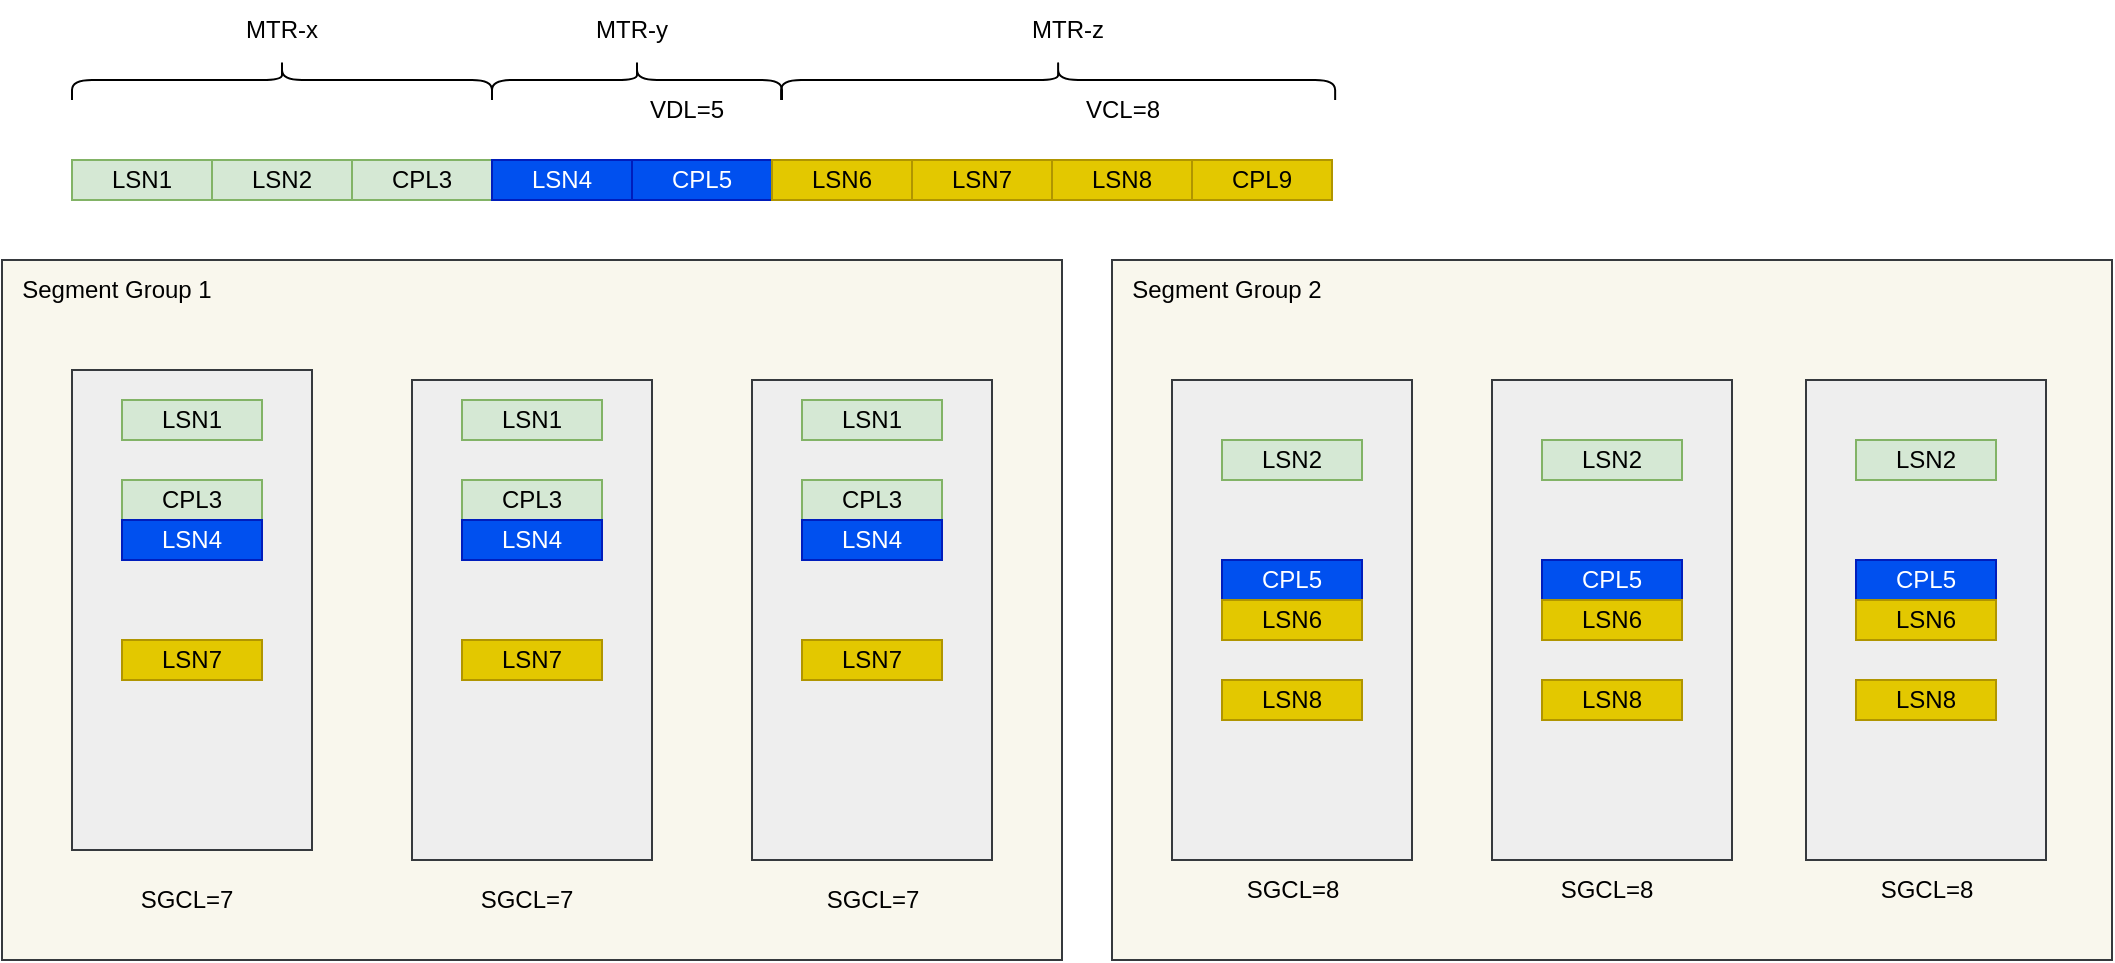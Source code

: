 <mxfile version="17.4.2" type="github" pages="3">
  <diagram id="xqrIzZdPpsmwQ_epqfl2" name="Page-1">
    <mxGraphModel dx="2013" dy="738" grid="1" gridSize="10" guides="1" tooltips="1" connect="1" arrows="1" fold="1" page="1" pageScale="1" pageWidth="827" pageHeight="1169" math="0" shadow="0">
      <root>
        <mxCell id="0" />
        <mxCell id="1" parent="0" />
        <mxCell id="g0JxfREbLSvy3Uvs3f1J-1" value="" style="rounded=0;whiteSpace=wrap;html=1;fillColor=#f9f7ed;strokeColor=#36393d;" vertex="1" parent="1">
          <mxGeometry x="-75" y="250" width="530" height="350" as="geometry" />
        </mxCell>
        <mxCell id="g0JxfREbLSvy3Uvs3f1J-2" value="" style="rounded=0;whiteSpace=wrap;html=1;fillColor=#f9f7ed;strokeColor=#36393d;" vertex="1" parent="1">
          <mxGeometry x="480" y="250" width="500" height="350" as="geometry" />
        </mxCell>
        <mxCell id="g0JxfREbLSvy3Uvs3f1J-4" value="" style="rounded=0;whiteSpace=wrap;html=1;fillColor=#eeeeee;strokeColor=#36393d;" vertex="1" parent="1">
          <mxGeometry x="-40" y="305" width="120" height="240" as="geometry" />
        </mxCell>
        <mxCell id="g0JxfREbLSvy3Uvs3f1J-5" value="" style="rounded=0;whiteSpace=wrap;html=1;fillColor=#eeeeee;strokeColor=#36393d;" vertex="1" parent="1">
          <mxGeometry x="130" y="310" width="120" height="240" as="geometry" />
        </mxCell>
        <mxCell id="g0JxfREbLSvy3Uvs3f1J-6" value="" style="rounded=0;whiteSpace=wrap;html=1;fillColor=#eeeeee;strokeColor=#36393d;" vertex="1" parent="1">
          <mxGeometry x="300" y="310" width="120" height="240" as="geometry" />
        </mxCell>
        <mxCell id="g0JxfREbLSvy3Uvs3f1J-7" value="" style="rounded=0;whiteSpace=wrap;html=1;fillColor=#eeeeee;strokeColor=#36393d;" vertex="1" parent="1">
          <mxGeometry x="510" y="310" width="120" height="240" as="geometry" />
        </mxCell>
        <mxCell id="g0JxfREbLSvy3Uvs3f1J-8" value="" style="rounded=0;whiteSpace=wrap;html=1;fillColor=#eeeeee;strokeColor=#36393d;" vertex="1" parent="1">
          <mxGeometry x="670" y="310" width="120" height="240" as="geometry" />
        </mxCell>
        <mxCell id="g0JxfREbLSvy3Uvs3f1J-9" value="" style="rounded=0;whiteSpace=wrap;html=1;fillColor=#eeeeee;strokeColor=#36393d;" vertex="1" parent="1">
          <mxGeometry x="827" y="310" width="120" height="240" as="geometry" />
        </mxCell>
        <mxCell id="g0JxfREbLSvy3Uvs3f1J-10" value="LSN1" style="rounded=0;whiteSpace=wrap;html=1;fillColor=#d5e8d4;strokeColor=#82b366;" vertex="1" parent="1">
          <mxGeometry x="-15" y="320" width="70" height="20" as="geometry" />
        </mxCell>
        <mxCell id="g0JxfREbLSvy3Uvs3f1J-12" value="CPL3" style="rounded=0;whiteSpace=wrap;html=1;fillColor=#d5e8d4;strokeColor=#82b366;" vertex="1" parent="1">
          <mxGeometry x="-15" y="360" width="70" height="20" as="geometry" />
        </mxCell>
        <mxCell id="g0JxfREbLSvy3Uvs3f1J-13" value="LSN4" style="rounded=0;whiteSpace=wrap;html=1;fillColor=#0050ef;fontColor=#ffffff;strokeColor=#001DBC;" vertex="1" parent="1">
          <mxGeometry x="-15" y="380" width="70" height="20" as="geometry" />
        </mxCell>
        <mxCell id="g0JxfREbLSvy3Uvs3f1J-16" value="LSN7" style="rounded=0;whiteSpace=wrap;html=1;fillColor=#e3c800;fontColor=#000000;strokeColor=#B09500;" vertex="1" parent="1">
          <mxGeometry x="-15" y="440" width="70" height="20" as="geometry" />
        </mxCell>
        <mxCell id="g0JxfREbLSvy3Uvs3f1J-17" value="LSN1" style="rounded=0;whiteSpace=wrap;html=1;fillColor=#d5e8d4;strokeColor=#82b366;" vertex="1" parent="1">
          <mxGeometry x="155" y="320" width="70" height="20" as="geometry" />
        </mxCell>
        <mxCell id="g0JxfREbLSvy3Uvs3f1J-19" value="CPL3" style="rounded=0;whiteSpace=wrap;html=1;fillColor=#d5e8d4;strokeColor=#82b366;" vertex="1" parent="1">
          <mxGeometry x="155" y="360" width="70" height="20" as="geometry" />
        </mxCell>
        <mxCell id="g0JxfREbLSvy3Uvs3f1J-20" value="LSN4" style="rounded=0;whiteSpace=wrap;html=1;fillColor=#0050ef;fontColor=#ffffff;strokeColor=#001DBC;" vertex="1" parent="1">
          <mxGeometry x="155" y="380" width="70" height="20" as="geometry" />
        </mxCell>
        <mxCell id="g0JxfREbLSvy3Uvs3f1J-23" value="LSN7" style="rounded=0;whiteSpace=wrap;html=1;fillColor=#e3c800;fontColor=#000000;strokeColor=#B09500;" vertex="1" parent="1">
          <mxGeometry x="155" y="440" width="70" height="20" as="geometry" />
        </mxCell>
        <mxCell id="g0JxfREbLSvy3Uvs3f1J-24" value="LSN1" style="rounded=0;whiteSpace=wrap;html=1;fillColor=#d5e8d4;strokeColor=#82b366;" vertex="1" parent="1">
          <mxGeometry x="325" y="320" width="70" height="20" as="geometry" />
        </mxCell>
        <mxCell id="g0JxfREbLSvy3Uvs3f1J-26" value="CPL3" style="rounded=0;whiteSpace=wrap;html=1;fillColor=#d5e8d4;strokeColor=#82b366;" vertex="1" parent="1">
          <mxGeometry x="325" y="360" width="70" height="20" as="geometry" />
        </mxCell>
        <mxCell id="g0JxfREbLSvy3Uvs3f1J-27" value="LSN4" style="rounded=0;whiteSpace=wrap;html=1;fillColor=#0050ef;fontColor=#ffffff;strokeColor=#001DBC;" vertex="1" parent="1">
          <mxGeometry x="325" y="380" width="70" height="20" as="geometry" />
        </mxCell>
        <mxCell id="g0JxfREbLSvy3Uvs3f1J-30" value="LSN7" style="rounded=0;whiteSpace=wrap;html=1;fillColor=#e3c800;fontColor=#000000;strokeColor=#B09500;" vertex="1" parent="1">
          <mxGeometry x="325" y="440" width="70" height="20" as="geometry" />
        </mxCell>
        <mxCell id="g0JxfREbLSvy3Uvs3f1J-32" value="LSN2" style="rounded=0;whiteSpace=wrap;html=1;fillColor=#d5e8d4;strokeColor=#82b366;" vertex="1" parent="1">
          <mxGeometry x="535" y="340" width="70" height="20" as="geometry" />
        </mxCell>
        <mxCell id="g0JxfREbLSvy3Uvs3f1J-35" value="CPL5" style="rounded=0;whiteSpace=wrap;html=1;fillColor=#0050ef;fontColor=#ffffff;strokeColor=#001DBC;" vertex="1" parent="1">
          <mxGeometry x="535" y="400" width="70" height="20" as="geometry" />
        </mxCell>
        <mxCell id="g0JxfREbLSvy3Uvs3f1J-36" value="LSN6" style="rounded=0;whiteSpace=wrap;html=1;fillColor=#e3c800;fontColor=#000000;strokeColor=#B09500;" vertex="1" parent="1">
          <mxGeometry x="535" y="420" width="70" height="20" as="geometry" />
        </mxCell>
        <mxCell id="g0JxfREbLSvy3Uvs3f1J-39" value="LSN2" style="rounded=0;whiteSpace=wrap;html=1;fillColor=#d5e8d4;strokeColor=#82b366;" vertex="1" parent="1">
          <mxGeometry x="695" y="340" width="70" height="20" as="geometry" />
        </mxCell>
        <mxCell id="g0JxfREbLSvy3Uvs3f1J-42" value="CPL5" style="rounded=0;whiteSpace=wrap;html=1;fillColor=#0050ef;fontColor=#ffffff;strokeColor=#001DBC;" vertex="1" parent="1">
          <mxGeometry x="695" y="400" width="70" height="20" as="geometry" />
        </mxCell>
        <mxCell id="g0JxfREbLSvy3Uvs3f1J-43" value="LSN6" style="rounded=0;whiteSpace=wrap;html=1;fillColor=#e3c800;fontColor=#000000;strokeColor=#B09500;" vertex="1" parent="1">
          <mxGeometry x="695" y="420" width="70" height="20" as="geometry" />
        </mxCell>
        <mxCell id="g0JxfREbLSvy3Uvs3f1J-46" value="LSN2" style="rounded=0;whiteSpace=wrap;html=1;fillColor=#d5e8d4;strokeColor=#82b366;" vertex="1" parent="1">
          <mxGeometry x="852" y="340" width="70" height="20" as="geometry" />
        </mxCell>
        <mxCell id="g0JxfREbLSvy3Uvs3f1J-49" value="CPL5" style="rounded=0;whiteSpace=wrap;html=1;fillColor=#0050ef;fontColor=#ffffff;strokeColor=#001DBC;" vertex="1" parent="1">
          <mxGeometry x="852" y="400" width="70" height="20" as="geometry" />
        </mxCell>
        <mxCell id="g0JxfREbLSvy3Uvs3f1J-50" value="LSN6" style="rounded=0;whiteSpace=wrap;html=1;fillColor=#e3c800;fontColor=#000000;strokeColor=#B09500;" vertex="1" parent="1">
          <mxGeometry x="852" y="420" width="70" height="20" as="geometry" />
        </mxCell>
        <mxCell id="g0JxfREbLSvy3Uvs3f1J-52" value="LSN1" style="rounded=0;whiteSpace=wrap;html=1;fillColor=#d5e8d4;strokeColor=#82b366;" vertex="1" parent="1">
          <mxGeometry x="-40" y="200" width="70" height="20" as="geometry" />
        </mxCell>
        <mxCell id="g0JxfREbLSvy3Uvs3f1J-53" value="LSN2" style="rounded=0;whiteSpace=wrap;html=1;fillColor=#d5e8d4;strokeColor=#82b366;" vertex="1" parent="1">
          <mxGeometry x="30" y="200" width="70" height="20" as="geometry" />
        </mxCell>
        <mxCell id="g0JxfREbLSvy3Uvs3f1J-54" value="CPL3" style="rounded=0;whiteSpace=wrap;html=1;fillColor=#d5e8d4;strokeColor=#82b366;" vertex="1" parent="1">
          <mxGeometry x="100" y="200" width="70" height="20" as="geometry" />
        </mxCell>
        <mxCell id="g0JxfREbLSvy3Uvs3f1J-55" value="LSN4" style="rounded=0;whiteSpace=wrap;html=1;fillColor=#0050ef;fontColor=#ffffff;strokeColor=#001DBC;" vertex="1" parent="1">
          <mxGeometry x="170" y="200" width="70" height="20" as="geometry" />
        </mxCell>
        <mxCell id="g0JxfREbLSvy3Uvs3f1J-56" value="CPL5" style="rounded=0;whiteSpace=wrap;html=1;fillColor=#0050ef;fontColor=#ffffff;strokeColor=#001DBC;" vertex="1" parent="1">
          <mxGeometry x="240" y="200" width="70" height="20" as="geometry" />
        </mxCell>
        <mxCell id="g0JxfREbLSvy3Uvs3f1J-57" value="LSN6" style="rounded=0;whiteSpace=wrap;html=1;fillColor=#e3c800;fontColor=#000000;strokeColor=#B09500;" vertex="1" parent="1">
          <mxGeometry x="310" y="200" width="70" height="20" as="geometry" />
        </mxCell>
        <mxCell id="g0JxfREbLSvy3Uvs3f1J-58" value="LSN7" style="rounded=0;whiteSpace=wrap;html=1;fillColor=#e3c800;fontColor=#000000;strokeColor=#B09500;" vertex="1" parent="1">
          <mxGeometry x="380" y="200" width="70" height="20" as="geometry" />
        </mxCell>
        <mxCell id="g0JxfREbLSvy3Uvs3f1J-59" value="LSN8" style="rounded=0;whiteSpace=wrap;html=1;fillColor=#e3c800;fontColor=#000000;strokeColor=#B09500;" vertex="1" parent="1">
          <mxGeometry x="450" y="200" width="70" height="20" as="geometry" />
        </mxCell>
        <mxCell id="g0JxfREbLSvy3Uvs3f1J-60" value="Segment Group 1" style="text;html=1;strokeColor=none;fillColor=none;align=center;verticalAlign=middle;whiteSpace=wrap;rounded=0;" vertex="1" parent="1">
          <mxGeometry x="-75" y="250" width="115" height="30" as="geometry" />
        </mxCell>
        <mxCell id="g0JxfREbLSvy3Uvs3f1J-61" value="Segment Group 2" style="text;html=1;strokeColor=none;fillColor=none;align=center;verticalAlign=middle;whiteSpace=wrap;rounded=0;" vertex="1" parent="1">
          <mxGeometry x="480" y="250" width="115" height="30" as="geometry" />
        </mxCell>
        <mxCell id="g0JxfREbLSvy3Uvs3f1J-62" value="SGCL=7" style="text;html=1;strokeColor=none;fillColor=none;align=center;verticalAlign=middle;whiteSpace=wrap;rounded=0;" vertex="1" parent="1">
          <mxGeometry x="-40" y="555" width="115" height="30" as="geometry" />
        </mxCell>
        <mxCell id="g0JxfREbLSvy3Uvs3f1J-63" value="SGCL=7" style="text;html=1;strokeColor=none;fillColor=none;align=center;verticalAlign=middle;whiteSpace=wrap;rounded=0;" vertex="1" parent="1">
          <mxGeometry x="130" y="555" width="115" height="30" as="geometry" />
        </mxCell>
        <mxCell id="g0JxfREbLSvy3Uvs3f1J-64" value="SGCL=7" style="text;html=1;strokeColor=none;fillColor=none;align=center;verticalAlign=middle;whiteSpace=wrap;rounded=0;" vertex="1" parent="1">
          <mxGeometry x="302.5" y="555" width="115" height="30" as="geometry" />
        </mxCell>
        <mxCell id="g0JxfREbLSvy3Uvs3f1J-65" value="SGCL=8" style="text;html=1;strokeColor=none;fillColor=none;align=center;verticalAlign=middle;whiteSpace=wrap;rounded=0;" vertex="1" parent="1">
          <mxGeometry x="512.5" y="550" width="115" height="30" as="geometry" />
        </mxCell>
        <mxCell id="g0JxfREbLSvy3Uvs3f1J-66" value="SGCL=8" style="text;html=1;strokeColor=none;fillColor=none;align=center;verticalAlign=middle;whiteSpace=wrap;rounded=0;" vertex="1" parent="1">
          <mxGeometry x="670" y="550" width="115" height="30" as="geometry" />
        </mxCell>
        <mxCell id="g0JxfREbLSvy3Uvs3f1J-67" value="SGCL=8" style="text;html=1;strokeColor=none;fillColor=none;align=center;verticalAlign=middle;whiteSpace=wrap;rounded=0;" vertex="1" parent="1">
          <mxGeometry x="829.5" y="550" width="115" height="30" as="geometry" />
        </mxCell>
        <mxCell id="g0JxfREbLSvy3Uvs3f1J-68" value="VCL=8" style="text;html=1;strokeColor=none;fillColor=none;align=center;verticalAlign=middle;whiteSpace=wrap;rounded=0;" vertex="1" parent="1">
          <mxGeometry x="427.5" y="160" width="115" height="30" as="geometry" />
        </mxCell>
        <mxCell id="g0JxfREbLSvy3Uvs3f1J-69" value="VDL=5" style="text;html=1;strokeColor=none;fillColor=none;align=center;verticalAlign=middle;whiteSpace=wrap;rounded=0;" vertex="1" parent="1">
          <mxGeometry x="210" y="160" width="115" height="30" as="geometry" />
        </mxCell>
        <mxCell id="g0JxfREbLSvy3Uvs3f1J-71" value="LSN8" style="rounded=0;whiteSpace=wrap;html=1;fillColor=#e3c800;fontColor=#000000;strokeColor=#B09500;" vertex="1" parent="1">
          <mxGeometry x="535" y="460" width="70" height="20" as="geometry" />
        </mxCell>
        <mxCell id="g0JxfREbLSvy3Uvs3f1J-72" value="LSN8" style="rounded=0;whiteSpace=wrap;html=1;fillColor=#e3c800;fontColor=#000000;strokeColor=#B09500;" vertex="1" parent="1">
          <mxGeometry x="695" y="460" width="70" height="20" as="geometry" />
        </mxCell>
        <mxCell id="g0JxfREbLSvy3Uvs3f1J-73" value="LSN8" style="rounded=0;whiteSpace=wrap;html=1;fillColor=#e3c800;fontColor=#000000;strokeColor=#B09500;" vertex="1" parent="1">
          <mxGeometry x="852" y="460" width="70" height="20" as="geometry" />
        </mxCell>
        <mxCell id="g0JxfREbLSvy3Uvs3f1J-76" value="" style="shape=curlyBracket;whiteSpace=wrap;html=1;rounded=1;rotation=90;" vertex="1" parent="1">
          <mxGeometry x="55" y="55" width="20" height="210" as="geometry" />
        </mxCell>
        <mxCell id="g0JxfREbLSvy3Uvs3f1J-77" value="" style="shape=curlyBracket;whiteSpace=wrap;html=1;rounded=1;rotation=90;" vertex="1" parent="1">
          <mxGeometry x="232.5" y="87.5" width="20" height="145" as="geometry" />
        </mxCell>
        <mxCell id="g0JxfREbLSvy3Uvs3f1J-78" value="" style="shape=curlyBracket;whiteSpace=wrap;html=1;rounded=1;rotation=90;" vertex="1" parent="1">
          <mxGeometry x="443.06" y="21.49" width="20" height="277.03" as="geometry" />
        </mxCell>
        <mxCell id="g0JxfREbLSvy3Uvs3f1J-79" value="CPL9" style="rounded=0;whiteSpace=wrap;html=1;fillColor=#e3c800;fontColor=#000000;strokeColor=#B09500;" vertex="1" parent="1">
          <mxGeometry x="520" y="200" width="70" height="20" as="geometry" />
        </mxCell>
        <mxCell id="g0JxfREbLSvy3Uvs3f1J-80" value="MTR-x" style="text;html=1;strokeColor=none;fillColor=none;align=center;verticalAlign=middle;whiteSpace=wrap;rounded=0;" vertex="1" parent="1">
          <mxGeometry x="35" y="120" width="60" height="30" as="geometry" />
        </mxCell>
        <mxCell id="g0JxfREbLSvy3Uvs3f1J-81" value="MTR-y" style="text;html=1;strokeColor=none;fillColor=none;align=center;verticalAlign=middle;whiteSpace=wrap;rounded=0;" vertex="1" parent="1">
          <mxGeometry x="210" y="120" width="60" height="30" as="geometry" />
        </mxCell>
        <mxCell id="g0JxfREbLSvy3Uvs3f1J-82" value="MTR-z" style="text;html=1;strokeColor=none;fillColor=none;align=center;verticalAlign=middle;whiteSpace=wrap;rounded=0;" vertex="1" parent="1">
          <mxGeometry x="427.5" y="120" width="60" height="30" as="geometry" />
        </mxCell>
      </root>
    </mxGraphModel>
  </diagram>
  <diagram id="_8SGlmZf7TS4LeIeGXf2" name="Page-2">
    <mxGraphModel dx="2013" dy="738" grid="1" gridSize="10" guides="1" tooltips="1" connect="1" arrows="1" fold="1" page="1" pageScale="1" pageWidth="827" pageHeight="1169" math="0" shadow="0">
      <root>
        <mxCell id="0" />
        <mxCell id="1" parent="0" />
        <mxCell id="VZTfNXCKjw1URr6_9jx9-1" value="" style="rounded=1;whiteSpace=wrap;html=1;fillColor=#b1ddf0;strokeColor=#10739e;dashed=1;strokeWidth=3;" vertex="1" parent="1">
          <mxGeometry x="-70" y="150" width="920" height="410" as="geometry" />
        </mxCell>
        <mxCell id="bh7jDmP98ikwysz2g25v-18" value="" style="ellipse;whiteSpace=wrap;html=1;fontSize=13;fillColor=#dae8fc;strokeColor=#6c8ebf;dashed=1;strokeWidth=3;" vertex="1" parent="1">
          <mxGeometry x="60" y="310" width="680" height="250" as="geometry" />
        </mxCell>
        <mxCell id="6dT2uPbYFepF3R76eOWI-1" value="" style="rounded=0;whiteSpace=wrap;html=1;fillColor=#bac8d3;strokeColor=#23445d;" vertex="1" parent="1">
          <mxGeometry x="170" y="50" width="130" height="160" as="geometry" />
        </mxCell>
        <mxCell id="6dT2uPbYFepF3R76eOWI-2" value="" style="rounded=0;whiteSpace=wrap;html=1;fillColor=#bac8d3;strokeColor=#23445d;" vertex="1" parent="1">
          <mxGeometry x="349" y="50" width="130" height="160" as="geometry" />
        </mxCell>
        <mxCell id="6dT2uPbYFepF3R76eOWI-3" value="" style="rounded=0;whiteSpace=wrap;html=1;fillColor=#bac8d3;strokeColor=#23445d;" vertex="1" parent="1">
          <mxGeometry x="530" y="50" width="130" height="160" as="geometry" />
        </mxCell>
        <mxCell id="6dT2uPbYFepF3R76eOWI-4" value="" style="rounded=0;whiteSpace=wrap;html=1;fillColor=#bac8d3;strokeColor=#23445d;" vertex="1" parent="1">
          <mxGeometry x="170" y="360" width="130" height="150" as="geometry" />
        </mxCell>
        <mxCell id="bh7jDmP98ikwysz2g25v-14" style="edgeStyle=orthogonalEdgeStyle;shape=flexArrow;rounded=1;orthogonalLoop=1;jettySize=auto;html=1;exitX=0;exitY=0.5;exitDx=0;exitDy=0;entryX=1;entryY=0.5;entryDx=0;entryDy=0;fontSize=13;strokeColor=#001DBC;fillColor=#0050ef;" edge="1" parent="1" source="6dT2uPbYFepF3R76eOWI-5" target="6dT2uPbYFepF3R76eOWI-4">
          <mxGeometry relative="1" as="geometry" />
        </mxCell>
        <mxCell id="bh7jDmP98ikwysz2g25v-16" style="edgeStyle=orthogonalEdgeStyle;shape=flexArrow;rounded=1;orthogonalLoop=1;jettySize=auto;html=1;exitX=1;exitY=0.5;exitDx=0;exitDy=0;entryX=0;entryY=0.5;entryDx=0;entryDy=0;fontSize=13;strokeColor=#001DBC;fillColor=#0050ef;" edge="1" parent="1" source="6dT2uPbYFepF3R76eOWI-5" target="6dT2uPbYFepF3R76eOWI-6">
          <mxGeometry relative="1" as="geometry" />
        </mxCell>
        <mxCell id="6dT2uPbYFepF3R76eOWI-5" value="" style="rounded=0;whiteSpace=wrap;html=1;fillColor=#bac8d3;strokeColor=#23445d;" vertex="1" parent="1">
          <mxGeometry x="349" y="360" width="130" height="150" as="geometry" />
        </mxCell>
        <mxCell id="6dT2uPbYFepF3R76eOWI-6" value="" style="rounded=0;whiteSpace=wrap;html=1;fillColor=#bac8d3;strokeColor=#23445d;" vertex="1" parent="1">
          <mxGeometry x="530" y="360" width="130" height="150" as="geometry" />
        </mxCell>
        <mxCell id="6dT2uPbYFepF3R76eOWI-7" value="" style="rounded=0;whiteSpace=wrap;html=1;fillColor=#bac8d3;strokeColor=#23445d;" vertex="1" parent="1">
          <mxGeometry x="-50" y="240" width="130" height="100" as="geometry" />
        </mxCell>
        <mxCell id="6dT2uPbYFepF3R76eOWI-8" value="TXSQL" style="rounded=0;whiteSpace=wrap;html=1;fillColor=#fa6800;fontColor=#000000;strokeColor=#C73500;" vertex="1" parent="1">
          <mxGeometry x="182.5" y="80" width="105" height="40" as="geometry" />
        </mxCell>
        <mxCell id="bh7jDmP98ikwysz2g25v-12" style="edgeStyle=orthogonalEdgeStyle;rounded=1;orthogonalLoop=1;jettySize=auto;html=1;exitX=0.5;exitY=1;exitDx=0;exitDy=0;fontSize=13;strokeColor=#3700CC;shape=flexArrow;endWidth=10;endSize=7;fillColor=#6a00ff;" edge="1" parent="1" source="6dT2uPbYFepF3R76eOWI-9" target="6dT2uPbYFepF3R76eOWI-11">
          <mxGeometry relative="1" as="geometry" />
        </mxCell>
        <mxCell id="bh7jDmP98ikwysz2g25v-20" style="edgeStyle=orthogonalEdgeStyle;rounded=1;orthogonalLoop=1;jettySize=auto;html=1;exitX=1;exitY=0.5;exitDx=0;exitDy=0;fontSize=13;fontColor=#000000;strokeColor=default;dashed=1;" edge="1" parent="1" source="6dT2uPbYFepF3R76eOWI-9" target="6dT2uPbYFepF3R76eOWI-10">
          <mxGeometry relative="1" as="geometry" />
        </mxCell>
        <mxCell id="bh7jDmP98ikwysz2g25v-21" style="edgeStyle=orthogonalEdgeStyle;rounded=1;orthogonalLoop=1;jettySize=auto;html=1;entryX=1;entryY=0.5;entryDx=0;entryDy=0;dashed=1;fontSize=13;fontColor=#000000;strokeColor=default;" edge="1" parent="1" source="6dT2uPbYFepF3R76eOWI-9" target="6dT2uPbYFepF3R76eOWI-8">
          <mxGeometry relative="1" as="geometry" />
        </mxCell>
        <mxCell id="6dT2uPbYFepF3R76eOWI-9" value="TXSQL" style="rounded=0;whiteSpace=wrap;html=1;fillColor=#fa6800;fontColor=#000000;strokeColor=#C73500;" vertex="1" parent="1">
          <mxGeometry x="365" y="80" width="96.5" height="40" as="geometry" />
        </mxCell>
        <mxCell id="6dT2uPbYFepF3R76eOWI-10" value="TXSQL" style="rounded=0;whiteSpace=wrap;html=1;fillColor=#fa6800;fontColor=#000000;strokeColor=#C73500;" vertex="1" parent="1">
          <mxGeometry x="542.5" y="80" width="105" height="40" as="geometry" />
        </mxCell>
        <mxCell id="6dT2uPbYFepF3R76eOWI-11" value="DBClient" style="rounded=0;whiteSpace=wrap;html=1;fillColor=#1ba1e2;strokeColor=#006EAF;fontColor=#ffffff;" vertex="1" parent="1">
          <mxGeometry x="361.5" y="160" width="105" height="40" as="geometry" />
        </mxCell>
        <mxCell id="6dT2uPbYFepF3R76eOWI-12" value="Space Manager" style="rounded=0;whiteSpace=wrap;html=1;fillColor=#1ba1e2;fontColor=#ffffff;strokeColor=#006EAF;" vertex="1" parent="1">
          <mxGeometry x="-37.5" y="290" width="105" height="40" as="geometry" />
        </mxCell>
        <mxCell id="6dT2uPbYFepF3R76eOWI-13" value="DBStore" style="rounded=0;whiteSpace=wrap;html=1;fillColor=#1ba1e2;fontColor=#ffffff;strokeColor=#006EAF;" vertex="1" parent="1">
          <mxGeometry x="182.5" y="400" width="105" height="40" as="geometry" />
        </mxCell>
        <mxCell id="6dT2uPbYFepF3R76eOWI-14" value="Altas Node" style="rounded=0;whiteSpace=wrap;html=1;fillColor=#1ba1e2;fontColor=#ffffff;strokeColor=#006EAF;" vertex="1" parent="1">
          <mxGeometry x="182.5" y="450" width="105" height="40" as="geometry" />
        </mxCell>
        <mxCell id="6dT2uPbYFepF3R76eOWI-15" value="DBStore" style="rounded=0;whiteSpace=wrap;html=1;fillColor=#1ba1e2;fontColor=#ffffff;strokeColor=#006EAF;" vertex="1" parent="1">
          <mxGeometry x="361.5" y="400" width="105" height="40" as="geometry" />
        </mxCell>
        <mxCell id="6dT2uPbYFepF3R76eOWI-16" value="Altas Node" style="rounded=0;whiteSpace=wrap;html=1;fillColor=#1ba1e2;fontColor=#ffffff;strokeColor=#006EAF;" vertex="1" parent="1">
          <mxGeometry x="359.5" y="450" width="105" height="40" as="geometry" />
        </mxCell>
        <mxCell id="6dT2uPbYFepF3R76eOWI-17" value="DBStore" style="rounded=0;whiteSpace=wrap;html=1;fillColor=#1ba1e2;fontColor=#ffffff;strokeColor=#006EAF;" vertex="1" parent="1">
          <mxGeometry x="542.5" y="390" width="105" height="40" as="geometry" />
        </mxCell>
        <mxCell id="6dT2uPbYFepF3R76eOWI-18" value="Altas Node" style="rounded=0;whiteSpace=wrap;html=1;fillColor=#1ba1e2;fontColor=#ffffff;strokeColor=#006EAF;" vertex="1" parent="1">
          <mxGeometry x="542.5" y="450" width="105" height="40" as="geometry" />
        </mxCell>
        <mxCell id="6dT2uPbYFepF3R76eOWI-19" value="&lt;b&gt;&lt;font style=&quot;font-size: 21px&quot;&gt;TXStore&lt;/font&gt;&lt;/b&gt;" style="text;html=1;strokeColor=none;fillColor=none;align=center;verticalAlign=middle;whiteSpace=wrap;rounded=0;" vertex="1" parent="1">
          <mxGeometry x="690" y="170" width="140" height="70" as="geometry" />
        </mxCell>
        <mxCell id="6dT2uPbYFepF3R76eOWI-20" value="&lt;font style=&quot;font-size: 13px&quot;&gt;DB Slave&lt;/font&gt;" style="text;html=1;strokeColor=none;fillColor=none;align=center;verticalAlign=middle;whiteSpace=wrap;rounded=0;fontSize=21;" vertex="1" parent="1">
          <mxGeometry x="205" y="50" width="60" height="30" as="geometry" />
        </mxCell>
        <mxCell id="6dT2uPbYFepF3R76eOWI-21" value="&lt;font style=&quot;font-size: 13px&quot;&gt;DB Master&lt;/font&gt;" style="text;html=1;strokeColor=none;fillColor=none;align=center;verticalAlign=middle;whiteSpace=wrap;rounded=0;fontSize=21;" vertex="1" parent="1">
          <mxGeometry x="380" y="50" width="64" height="30" as="geometry" />
        </mxCell>
        <mxCell id="bh7jDmP98ikwysz2g25v-1" value="DBClient" style="rounded=0;whiteSpace=wrap;html=1;fillColor=#1ba1e2;strokeColor=#006EAF;fontColor=#ffffff;" vertex="1" parent="1">
          <mxGeometry x="542.5" y="160" width="105" height="40" as="geometry" />
        </mxCell>
        <mxCell id="bh7jDmP98ikwysz2g25v-2" value="DBClient" style="rounded=0;whiteSpace=wrap;html=1;fillColor=#1ba1e2;strokeColor=#006EAF;fontColor=#ffffff;" vertex="1" parent="1">
          <mxGeometry x="182.5" y="160" width="105" height="40" as="geometry" />
        </mxCell>
        <mxCell id="bh7jDmP98ikwysz2g25v-3" value="&lt;font style=&quot;font-size: 13px&quot;&gt;MDS&lt;/font&gt;" style="text;html=1;strokeColor=none;fillColor=none;align=center;verticalAlign=middle;whiteSpace=wrap;rounded=0;fontSize=21;" vertex="1" parent="1">
          <mxGeometry x="-50" y="240" width="60" height="30" as="geometry" />
        </mxCell>
        <mxCell id="bh7jDmP98ikwysz2g25v-4" value="&lt;font style=&quot;font-size: 13px&quot;&gt;Cell&lt;/font&gt;" style="text;html=1;strokeColor=none;fillColor=none;align=center;verticalAlign=middle;whiteSpace=wrap;rounded=0;fontSize=21;" vertex="1" parent="1">
          <mxGeometry x="170" y="360" width="60" height="30" as="geometry" />
        </mxCell>
        <mxCell id="bh7jDmP98ikwysz2g25v-5" value="&lt;font style=&quot;font-size: 13px&quot;&gt;Cell&lt;/font&gt;" style="text;html=1;strokeColor=none;fillColor=none;align=center;verticalAlign=middle;whiteSpace=wrap;rounded=0;fontSize=21;" vertex="1" parent="1">
          <mxGeometry x="349" y="360" width="60" height="30" as="geometry" />
        </mxCell>
        <mxCell id="bh7jDmP98ikwysz2g25v-6" value="&lt;font style=&quot;font-size: 13px&quot;&gt;Cell&lt;/font&gt;" style="text;html=1;strokeColor=none;fillColor=none;align=center;verticalAlign=middle;whiteSpace=wrap;rounded=0;fontSize=21;" vertex="1" parent="1">
          <mxGeometry x="530" y="360" width="60" height="30" as="geometry" />
        </mxCell>
        <mxCell id="bh7jDmP98ikwysz2g25v-7" value="" style="shape=singleArrow;direction=south;whiteSpace=wrap;html=1;fontSize=13;fillColor=#0050ef;strokeColor=#001DBC;fontColor=#ffffff;" vertex="1" parent="1">
          <mxGeometry x="384" y="220" width="60" height="130" as="geometry" />
        </mxCell>
        <mxCell id="bh7jDmP98ikwysz2g25v-8" value="" style="shape=singleArrow;direction=south;whiteSpace=wrap;html=1;fontSize=13;rotation=45;fillColor=#0050ef;strokeColor=#001DBC;fontColor=#ffffff;" vertex="1" parent="1">
          <mxGeometry x="272.07" y="202.93" width="60" height="150" as="geometry" />
        </mxCell>
        <mxCell id="bh7jDmP98ikwysz2g25v-22" value="&lt;font style=&quot;font-size: 13px&quot;&gt;DB Slave&lt;/font&gt;" style="text;html=1;strokeColor=none;fillColor=none;align=center;verticalAlign=middle;whiteSpace=wrap;rounded=0;fontSize=21;" vertex="1" parent="1">
          <mxGeometry x="565" y="50" width="60" height="30" as="geometry" />
        </mxCell>
      </root>
    </mxGraphModel>
  </diagram>
  <diagram id="ovjl1AIdkxHUFFQE_7YE" name="Page-3">
    <mxGraphModel dx="1186" dy="738" grid="1" gridSize="10" guides="1" tooltips="1" connect="1" arrows="1" fold="1" page="1" pageScale="1" pageWidth="827" pageHeight="1169" math="0" shadow="0">
      <root>
        <mxCell id="0" />
        <mxCell id="1" parent="0" />
        <mxCell id="KOvICwFxT1NS2-MjH2dl-6" style="edgeStyle=orthogonalEdgeStyle;rounded=1;orthogonalLoop=1;jettySize=auto;html=1;entryX=0.527;entryY=-0.031;entryDx=0;entryDy=0;entryPerimeter=0;dashed=1;fontSize=13;fontColor=#000000;strokeColor=#006EAF;shape=flexArrow;fillColor=#1ba1e2;" edge="1" parent="1" source="KOvICwFxT1NS2-MjH2dl-1" target="KOvICwFxT1NS2-MjH2dl-2">
          <mxGeometry relative="1" as="geometry" />
        </mxCell>
        <mxCell id="KOvICwFxT1NS2-MjH2dl-1" value="LOGS: 100 101 102 103 104" style="rounded=0;whiteSpace=wrap;html=1;fontSize=13;strokeWidth=1;fillColor=#bac8d3;strokeColor=#23445d;" vertex="1" parent="1">
          <mxGeometry x="215" y="60" width="385" height="50" as="geometry" />
        </mxCell>
        <mxCell id="KOvICwFxT1NS2-MjH2dl-7" style="rounded=1;orthogonalLoop=1;jettySize=auto;html=1;exitX=0.25;exitY=1;exitDx=0;exitDy=0;dashed=1;fontSize=13;fontColor=#000000;strokeColor=#006EAF;shape=flexArrow;fillColor=#1ba1e2;" edge="1" parent="1" source="KOvICwFxT1NS2-MjH2dl-2" target="KOvICwFxT1NS2-MjH2dl-3">
          <mxGeometry relative="1" as="geometry" />
        </mxCell>
        <mxCell id="KOvICwFxT1NS2-MjH2dl-8" style="edgeStyle=none;rounded=1;orthogonalLoop=1;jettySize=auto;html=1;entryX=0.5;entryY=0;entryDx=0;entryDy=0;dashed=1;fontSize=13;fontColor=#000000;strokeColor=#006EAF;shape=flexArrow;fillColor=#1ba1e2;" edge="1" parent="1" source="KOvICwFxT1NS2-MjH2dl-2" target="KOvICwFxT1NS2-MjH2dl-4">
          <mxGeometry relative="1" as="geometry" />
        </mxCell>
        <mxCell id="KOvICwFxT1NS2-MjH2dl-9" style="edgeStyle=none;rounded=1;orthogonalLoop=1;jettySize=auto;html=1;exitX=0.75;exitY=1;exitDx=0;exitDy=0;entryX=0.25;entryY=0;entryDx=0;entryDy=0;dashed=1;fontSize=13;fontColor=#000000;strokeColor=#006EAF;shape=flexArrow;fillColor=#1ba1e2;" edge="1" parent="1" source="KOvICwFxT1NS2-MjH2dl-2" target="KOvICwFxT1NS2-MjH2dl-5">
          <mxGeometry relative="1" as="geometry" />
        </mxCell>
        <mxCell id="KOvICwFxT1NS2-MjH2dl-2" value="" style="rounded=0;whiteSpace=wrap;html=1;fontSize=13;strokeWidth=1;fillColor=#bac8d3;strokeColor=#23445d;" vertex="1" parent="1">
          <mxGeometry x="250" y="220" width="300" height="130" as="geometry" />
        </mxCell>
        <mxCell id="KOvICwFxT1NS2-MjH2dl-3" value="" style="rounded=0;whiteSpace=wrap;html=1;fontSize=13;strokeWidth=1;fillColor=#bac8d3;strokeColor=#23445d;" vertex="1" parent="1">
          <mxGeometry x="120" y="510" width="140" height="190" as="geometry" />
        </mxCell>
        <mxCell id="KOvICwFxT1NS2-MjH2dl-4" value="" style="rounded=0;whiteSpace=wrap;html=1;fontSize=13;strokeWidth=1;fillColor=#bac8d3;strokeColor=#23445d;" vertex="1" parent="1">
          <mxGeometry x="330" y="510" width="140" height="190" as="geometry" />
        </mxCell>
        <mxCell id="KOvICwFxT1NS2-MjH2dl-5" value="" style="rounded=0;whiteSpace=wrap;html=1;fontSize=13;strokeWidth=1;fillColor=#bac8d3;strokeColor=#23445d;" vertex="1" parent="1">
          <mxGeometry x="560" y="510" width="140" height="190" as="geometry" />
        </mxCell>
        <mxCell id="m3vFSKpAMHywtOiYzYt--4" style="edgeStyle=none;shape=flexArrow;rounded=1;orthogonalLoop=1;jettySize=auto;html=1;entryX=0.331;entryY=1;entryDx=0;entryDy=0;entryPerimeter=0;dashed=1;fontSize=13;fontColor=#FFFF33;strokeColor=#006EAF;fillColor=#1ba1e2;" edge="1" parent="1" source="KOvICwFxT1NS2-MjH2dl-10" target="KOvICwFxT1NS2-MjH2dl-30">
          <mxGeometry relative="1" as="geometry" />
        </mxCell>
        <mxCell id="KOvICwFxT1NS2-MjH2dl-10" value="LOGS: &lt;font color=&quot;#33ff33&quot;&gt;100(t1)&lt;/font&gt; 101(t2) &lt;font color=&quot;#ffffff&quot;&gt;102(t3) &lt;/font&gt;&lt;font color=&quot;#33ff33&quot;&gt;103(t1&lt;/font&gt;) &lt;font color=&quot;#ffff33&quot;&gt;104(t4)&lt;/font&gt;" style="rounded=0;whiteSpace=wrap;html=1;fontSize=13;strokeWidth=1;fillColor=#fa6800;strokeColor=#C73500;fontColor=#000000;" vertex="1" parent="1">
          <mxGeometry x="720" y="220" width="385" height="50" as="geometry" />
        </mxCell>
        <mxCell id="KOvICwFxT1NS2-MjH2dl-11" value="0-2G" style="rounded=0;whiteSpace=wrap;html=1;fontSize=13;fontColor=#000000;strokeWidth=1;fillColor=#fa6800;strokeColor=#C73500;" vertex="1" parent="1">
          <mxGeometry x="260" y="270" width="70" height="30" as="geometry" />
        </mxCell>
        <mxCell id="KOvICwFxT1NS2-MjH2dl-12" value="T1" style="rounded=0;whiteSpace=wrap;html=1;fontSize=13;fontColor=#000000;strokeWidth=1;fillColor=#fa6800;strokeColor=#C73500;" vertex="1" parent="1">
          <mxGeometry x="260" y="300" width="70" height="30" as="geometry" />
        </mxCell>
        <mxCell id="KOvICwFxT1NS2-MjH2dl-13" value="2-4G" style="rounded=0;whiteSpace=wrap;html=1;fontSize=13;fontColor=#000000;strokeWidth=1;fillColor=#fa6800;strokeColor=#C73500;" vertex="1" parent="1">
          <mxGeometry x="330" y="270" width="70" height="30" as="geometry" />
        </mxCell>
        <mxCell id="KOvICwFxT1NS2-MjH2dl-14" value="T2" style="rounded=0;whiteSpace=wrap;html=1;fontSize=13;fontColor=#000000;strokeWidth=1;fillColor=#fa6800;strokeColor=#C73500;" vertex="1" parent="1">
          <mxGeometry x="330" y="300" width="70" height="30" as="geometry" />
        </mxCell>
        <mxCell id="KOvICwFxT1NS2-MjH2dl-15" value="4-6G" style="rounded=0;whiteSpace=wrap;html=1;fontSize=13;fontColor=#000000;strokeWidth=1;fillColor=#fa6800;strokeColor=#C73500;" vertex="1" parent="1">
          <mxGeometry x="400" y="270" width="70" height="30" as="geometry" />
        </mxCell>
        <mxCell id="KOvICwFxT1NS2-MjH2dl-16" value="T3" style="rounded=0;whiteSpace=wrap;html=1;fontSize=13;fontColor=#000000;strokeWidth=1;fillColor=#fa6800;strokeColor=#C73500;" vertex="1" parent="1">
          <mxGeometry x="400" y="300" width="70" height="30" as="geometry" />
        </mxCell>
        <mxCell id="KOvICwFxT1NS2-MjH2dl-17" value="6-8G" style="rounded=0;whiteSpace=wrap;html=1;fontSize=13;fontColor=#000000;strokeWidth=1;fillColor=#fa6800;strokeColor=#C73500;" vertex="1" parent="1">
          <mxGeometry x="470" y="270" width="70" height="30" as="geometry" />
        </mxCell>
        <mxCell id="KOvICwFxT1NS2-MjH2dl-18" value="T4" style="rounded=0;whiteSpace=wrap;html=1;fontSize=13;fontColor=#000000;strokeWidth=1;fillColor=#fa6800;strokeColor=#C73500;" vertex="1" parent="1">
          <mxGeometry x="470" y="300" width="70" height="30" as="geometry" />
        </mxCell>
        <mxCell id="KOvICwFxT1NS2-MjH2dl-19" value="T1: 100 103" style="rounded=0;whiteSpace=wrap;html=1;fontSize=13;fontColor=#000000;strokeWidth=1;fillColor=#fa6800;strokeColor=#C73500;" vertex="1" parent="1">
          <mxGeometry x="130" y="610" width="120" height="35" as="geometry" />
        </mxCell>
        <mxCell id="KOvICwFxT1NS2-MjH2dl-21" value="T3: 102" style="rounded=0;whiteSpace=wrap;html=1;fontSize=13;fontColor=#000000;strokeWidth=1;fillColor=#fa6800;strokeColor=#C73500;" vertex="1" parent="1">
          <mxGeometry x="130" y="660" width="120" height="35" as="geometry" />
        </mxCell>
        <mxCell id="KOvICwFxT1NS2-MjH2dl-22" value="T4: 104" style="rounded=0;whiteSpace=wrap;html=1;fontSize=13;fontColor=#000000;strokeWidth=1;fillColor=#fa6800;strokeColor=#C73500;" vertex="1" parent="1">
          <mxGeometry x="340" y="610" width="120" height="35" as="geometry" />
        </mxCell>
        <mxCell id="KOvICwFxT1NS2-MjH2dl-23" value="T2: 101" style="rounded=0;whiteSpace=wrap;html=1;fontSize=13;fontColor=#000000;strokeWidth=1;fillColor=#fa6800;strokeColor=#C73500;" vertex="1" parent="1">
          <mxGeometry x="570" y="610" width="120" height="35" as="geometry" />
        </mxCell>
        <mxCell id="KOvICwFxT1NS2-MjH2dl-24" value="TXStore-Client" style="text;html=1;strokeColor=none;fillColor=none;align=center;verticalAlign=middle;whiteSpace=wrap;rounded=0;fontSize=13;fontColor=#000000;" vertex="1" parent="1">
          <mxGeometry x="250" y="220" width="100" height="30" as="geometry" />
        </mxCell>
        <mxCell id="KOvICwFxT1NS2-MjH2dl-25" value="TXStore-Cell" style="text;html=1;strokeColor=none;fillColor=none;align=center;verticalAlign=middle;whiteSpace=wrap;rounded=0;fontSize=13;fontColor=#000000;" vertex="1" parent="1">
          <mxGeometry x="120" y="510" width="100" height="30" as="geometry" />
        </mxCell>
        <mxCell id="KOvICwFxT1NS2-MjH2dl-26" value="TXStore-Cell" style="text;html=1;strokeColor=none;fillColor=none;align=center;verticalAlign=middle;whiteSpace=wrap;rounded=0;fontSize=13;fontColor=#000000;" vertex="1" parent="1">
          <mxGeometry x="330" y="510" width="100" height="30" as="geometry" />
        </mxCell>
        <mxCell id="KOvICwFxT1NS2-MjH2dl-27" value="TXStore-Cell" style="text;html=1;strokeColor=none;fillColor=none;align=center;verticalAlign=middle;whiteSpace=wrap;rounded=0;fontSize=13;fontColor=#000000;" vertex="1" parent="1">
          <mxGeometry x="560" y="510" width="100" height="30" as="geometry" />
        </mxCell>
        <mxCell id="KOvICwFxT1NS2-MjH2dl-28" value="(1) TXSQL request" style="text;html=1;strokeColor=none;fillColor=none;align=center;verticalAlign=middle;whiteSpace=wrap;rounded=0;fontSize=13;fontColor=#000000;" vertex="1" parent="1">
          <mxGeometry x="414" y="150" width="156" height="30" as="geometry" />
        </mxCell>
        <mxCell id="KOvICwFxT1NS2-MjH2dl-29" value="(2) dispatch logs by tablet" style="text;html=1;strokeColor=none;fillColor=none;align=center;verticalAlign=middle;whiteSpace=wrap;rounded=0;fontSize=13;fontColor=#000000;" vertex="1" parent="1">
          <mxGeometry x="322" y="360" width="156" height="30" as="geometry" />
        </mxCell>
        <mxCell id="KOvICwFxT1NS2-MjH2dl-30" value="(3) advance VDL,reply TXSQL" style="text;html=1;strokeColor=none;fillColor=none;align=center;verticalAlign=middle;whiteSpace=wrap;rounded=0;fontSize=13;fontColor=#000000;" vertex="1" parent="1">
          <mxGeometry x="834.5" y="150" width="235.5" height="30" as="geometry" />
        </mxCell>
        <mxCell id="m3vFSKpAMHywtOiYzYt--1" value="LOGS: 100 102 103" style="text;html=1;strokeColor=none;fillColor=none;align=center;verticalAlign=middle;whiteSpace=wrap;rounded=0;fontSize=13;fontColor=#000000;" vertex="1" parent="1">
          <mxGeometry x="166" y="440" width="156" height="30" as="geometry" />
        </mxCell>
        <mxCell id="m3vFSKpAMHywtOiYzYt--2" value="LOGS: 104" style="text;html=1;strokeColor=none;fillColor=none;align=center;verticalAlign=middle;whiteSpace=wrap;rounded=0;fontSize=13;fontColor=#000000;" vertex="1" parent="1">
          <mxGeometry x="330" y="440" width="156" height="30" as="geometry" />
        </mxCell>
        <mxCell id="m3vFSKpAMHywtOiYzYt--3" value="LOGS: 101" style="text;html=1;strokeColor=none;fillColor=none;align=center;verticalAlign=middle;whiteSpace=wrap;rounded=0;fontSize=13;fontColor=#000000;" vertex="1" parent="1">
          <mxGeometry x="478" y="440" width="156" height="30" as="geometry" />
        </mxCell>
      </root>
    </mxGraphModel>
  </diagram>
</mxfile>
